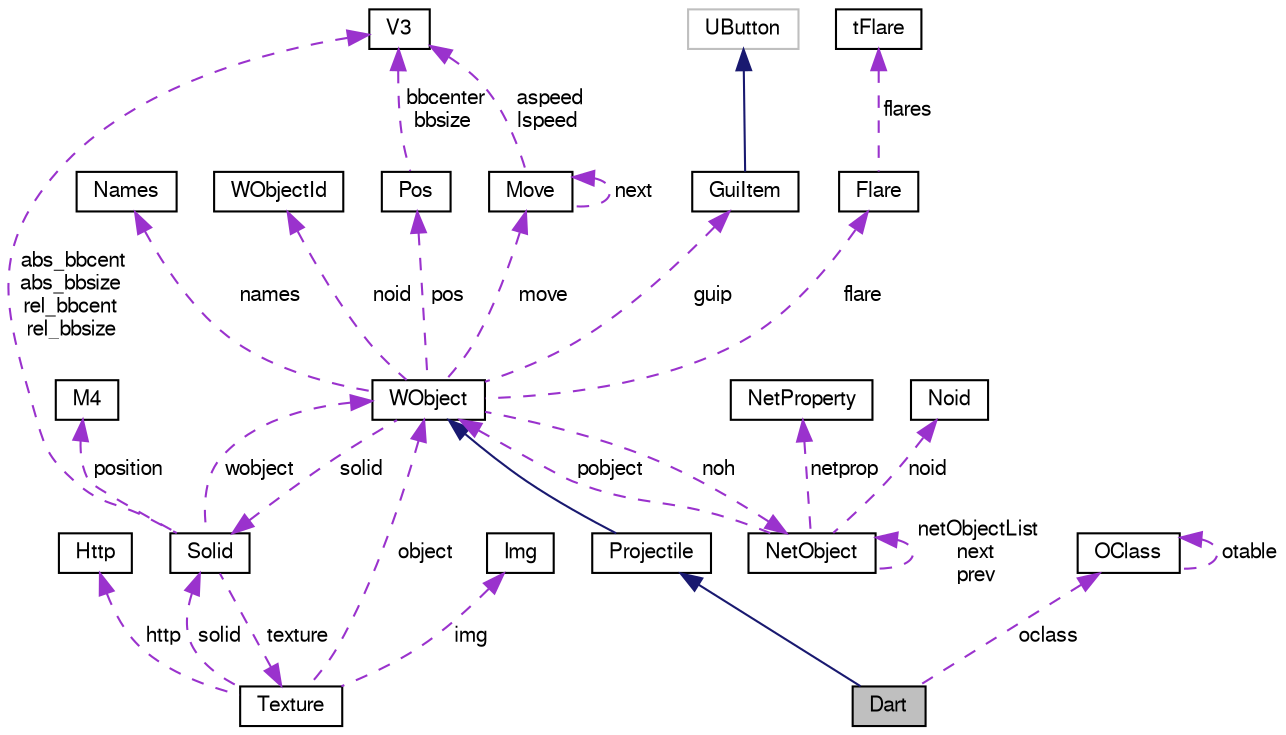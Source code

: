digraph "Dart"
{
 // LATEX_PDF_SIZE
  bgcolor="transparent";
  edge [fontname="FreeSans",fontsize="10",labelfontname="FreeSans",labelfontsize="10"];
  node [fontname="FreeSans",fontsize="10",shape=record];
  Node1 [label="Dart",height=0.2,width=0.4,color="black", fillcolor="grey75", style="filled", fontcolor="black",tooltip="Dart class."];
  Node2 -> Node1 [dir="back",color="midnightblue",fontsize="10",style="solid",fontname="FreeSans"];
  Node2 [label="Projectile",height=0.2,width=0.4,color="black",URL="$a01916.html",tooltip="Projectilee class."];
  Node3 -> Node2 [dir="back",color="midnightblue",fontsize="10",style="solid",fontname="FreeSans"];
  Node3 [label="WObject",height=0.2,width=0.4,color="black",URL="$a02108.html",tooltip="WObject Class."];
  Node4 -> Node3 [dir="back",color="darkorchid3",fontsize="10",style="dashed",label=" move" ,fontname="FreeSans"];
  Node4 [label="Move",height=0.2,width=0.4,color="black",URL="$a02104.html",tooltip="Move struct."];
  Node4 -> Node4 [dir="back",color="darkorchid3",fontsize="10",style="dashed",label=" next" ,fontname="FreeSans"];
  Node5 -> Node4 [dir="back",color="darkorchid3",fontsize="10",style="dashed",label=" aspeed\nlspeed" ,fontname="FreeSans"];
  Node5 [label="V3",height=0.2,width=0.4,color="black",URL="$a01436.html",tooltip=" "];
  Node6 -> Node3 [dir="back",color="darkorchid3",fontsize="10",style="dashed",label=" names" ,fontname="FreeSans"];
  Node6 [label="Names",height=0.2,width=0.4,color="black",URL="$a02096.html",tooltip="Names struct."];
  Node7 -> Node3 [dir="back",color="darkorchid3",fontsize="10",style="dashed",label=" noid" ,fontname="FreeSans"];
  Node7 [label="WObjectId",height=0.2,width=0.4,color="black",URL="$a02092.html",tooltip="WObjectId Class."];
  Node8 -> Node3 [dir="back",color="darkorchid3",fontsize="10",style="dashed",label=" noh" ,fontname="FreeSans"];
  Node8 [label="NetObject",height=0.2,width=0.4,color="black",URL="$a02116.html",tooltip="NetObject class."];
  Node8 -> Node8 [dir="back",color="darkorchid3",fontsize="10",style="dashed",label=" netObjectList\nnext\nprev" ,fontname="FreeSans"];
  Node9 -> Node8 [dir="back",color="darkorchid3",fontsize="10",style="dashed",label=" netprop" ,fontname="FreeSans"];
  Node9 [label="NetProperty",height=0.2,width=0.4,color="black",URL="$a02120.html",tooltip="NetProperty class."];
  Node10 -> Node8 [dir="back",color="darkorchid3",fontsize="10",style="dashed",label=" noid" ,fontname="FreeSans"];
  Node10 [label="Noid",height=0.2,width=0.4,color="black",URL="$a02124.html",tooltip="Noid class."];
  Node3 -> Node8 [dir="back",color="darkorchid3",fontsize="10",style="dashed",label=" pobject" ,fontname="FreeSans"];
  Node11 -> Node3 [dir="back",color="darkorchid3",fontsize="10",style="dashed",label=" solid" ,fontname="FreeSans"];
  Node11 [label="Solid",height=0.2,width=0.4,color="black",URL="$a02252.html",tooltip="Solid class."];
  Node12 -> Node11 [dir="back",color="darkorchid3",fontsize="10",style="dashed",label=" texture" ,fontname="FreeSans"];
  Node12 [label="Texture",height=0.2,width=0.4,color="black",URL="$a02332.html",tooltip="Texture class describes a texture entry in the memory cache."];
  Node13 -> Node12 [dir="back",color="darkorchid3",fontsize="10",style="dashed",label=" http" ,fontname="FreeSans"];
  Node13 [label="Http",height=0.2,width=0.4,color="black",URL="$a01424.html",tooltip="Http Class I/O methods."];
  Node11 -> Node12 [dir="back",color="darkorchid3",fontsize="10",style="dashed",label=" solid" ,fontname="FreeSans"];
  Node3 -> Node12 [dir="back",color="darkorchid3",fontsize="10",style="dashed",label=" object" ,fontname="FreeSans"];
  Node14 -> Node12 [dir="back",color="darkorchid3",fontsize="10",style="dashed",label=" img" ,fontname="FreeSans"];
  Node14 [label="Img",height=0.2,width=0.4,color="black",URL="$a02316.html",tooltip="Img class."];
  Node15 -> Node11 [dir="back",color="darkorchid3",fontsize="10",style="dashed",label=" position" ,fontname="FreeSans"];
  Node15 [label="M4",height=0.2,width=0.4,color="black",URL="$a01428.html",tooltip=" "];
  Node5 -> Node11 [dir="back",color="darkorchid3",fontsize="10",style="dashed",label=" abs_bbcent\nabs_bbsize\nrel_bbcent\nrel_bbsize" ,fontname="FreeSans"];
  Node3 -> Node11 [dir="back",color="darkorchid3",fontsize="10",style="dashed",label=" wobject" ,fontname="FreeSans"];
  Node16 -> Node3 [dir="back",color="darkorchid3",fontsize="10",style="dashed",label=" guip" ,fontname="FreeSans"];
  Node16 [label="GuiItem",height=0.2,width=0.4,color="black",URL="$a01572.html",tooltip="GuiItem Class."];
  Node17 -> Node16 [dir="back",color="midnightblue",fontsize="10",style="solid",fontname="FreeSans"];
  Node17 [label="UButton",height=0.2,width=0.4,color="grey75",tooltip=" "];
  Node18 -> Node3 [dir="back",color="darkorchid3",fontsize="10",style="dashed",label=" flare" ,fontname="FreeSans"];
  Node18 [label="Flare",height=0.2,width=0.4,color="black",URL="$a02224.html",tooltip="Flare class."];
  Node19 -> Node18 [dir="back",color="darkorchid3",fontsize="10",style="dashed",label=" flares" ,fontname="FreeSans"];
  Node19 [label="tFlare",height=0.2,width=0.4,color="black",URL="$a02220.html",tooltip=" "];
  Node20 -> Node3 [dir="back",color="darkorchid3",fontsize="10",style="dashed",label=" pos" ,fontname="FreeSans"];
  Node20 [label="Pos",height=0.2,width=0.4,color="black",URL="$a02100.html",tooltip="Pos struct."];
  Node5 -> Node20 [dir="back",color="darkorchid3",fontsize="10",style="dashed",label=" bbcenter\nbbsize" ,fontname="FreeSans"];
  Node21 -> Node1 [dir="back",color="darkorchid3",fontsize="10",style="dashed",label=" oclass" ,fontname="FreeSans"];
  Node21 [label="OClass",height=0.2,width=0.4,color="black",URL="$a01892.html",tooltip="OClass Class."];
  Node21 -> Node21 [dir="back",color="darkorchid3",fontsize="10",style="dashed",label=" otable" ,fontname="FreeSans"];
}
